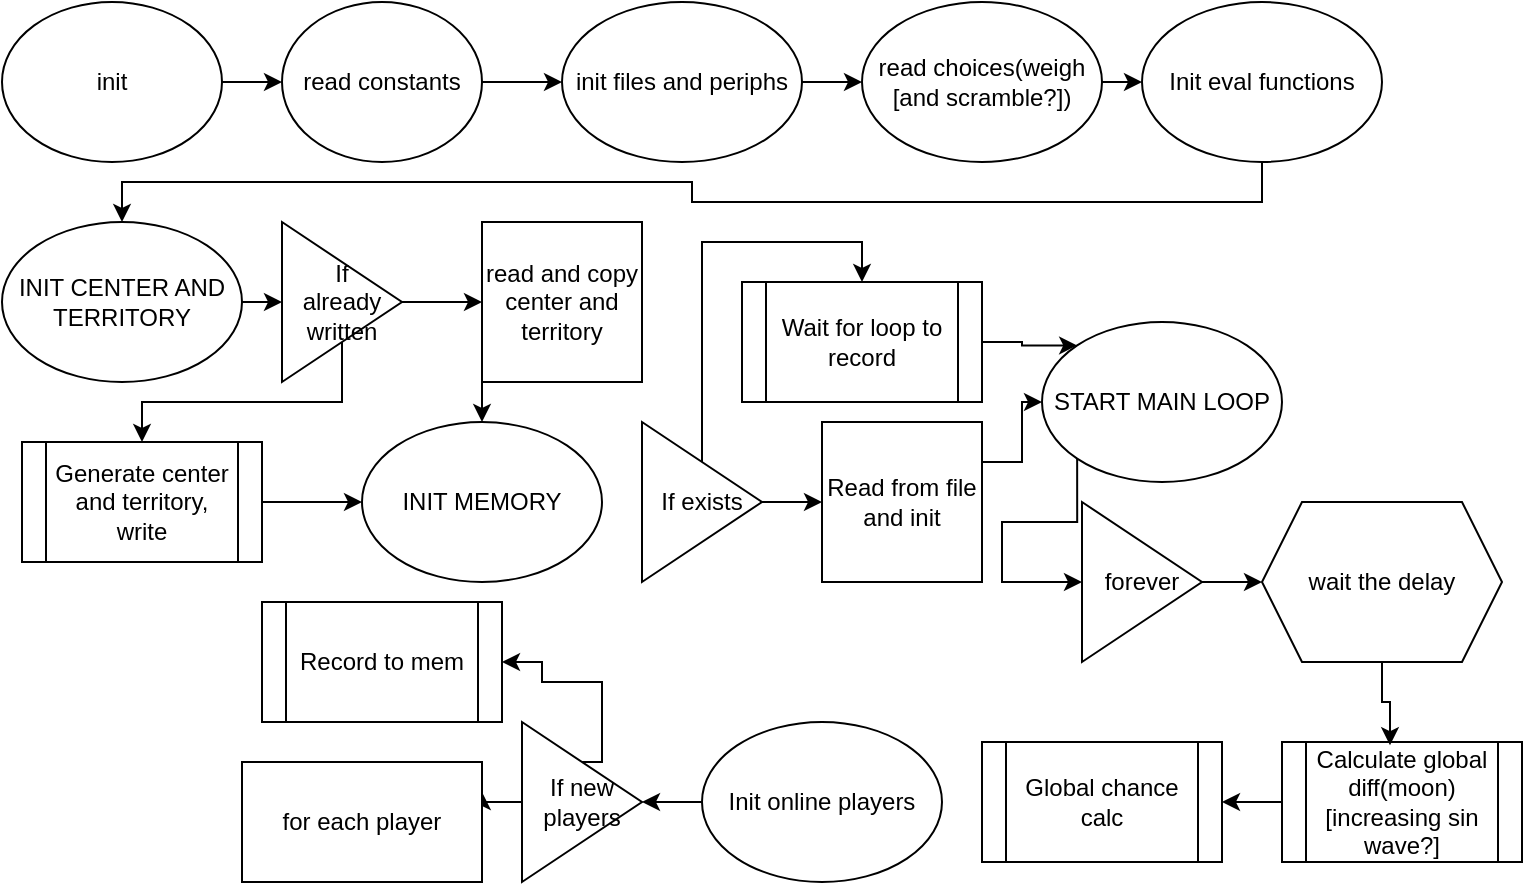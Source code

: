 <mxfile version="28.2.5">
  <diagram name="Page-1" id="qWRnz5nKGXzr9ujrPlYx">
    <mxGraphModel dx="1042" dy="527" grid="1" gridSize="10" guides="1" tooltips="1" connect="1" arrows="1" fold="1" page="1" pageScale="1" pageWidth="850" pageHeight="1100" math="0" shadow="0">
      <root>
        <mxCell id="0" />
        <mxCell id="1" parent="0" />
        <mxCell id="hV70AfB6hZY8dzN5Pmby-6" style="edgeStyle=orthogonalEdgeStyle;rounded=0;orthogonalLoop=1;jettySize=auto;html=1;entryX=0;entryY=0.5;entryDx=0;entryDy=0;" edge="1" parent="1" source="hV70AfB6hZY8dzN5Pmby-1" target="hV70AfB6hZY8dzN5Pmby-5">
          <mxGeometry relative="1" as="geometry" />
        </mxCell>
        <mxCell id="hV70AfB6hZY8dzN5Pmby-1" value="init" style="ellipse;whiteSpace=wrap;html=1;" vertex="1" parent="1">
          <mxGeometry width="110" height="80" as="geometry" />
        </mxCell>
        <mxCell id="hV70AfB6hZY8dzN5Pmby-9" style="edgeStyle=orthogonalEdgeStyle;rounded=0;orthogonalLoop=1;jettySize=auto;html=1;entryX=0;entryY=0.5;entryDx=0;entryDy=0;" edge="1" parent="1" source="hV70AfB6hZY8dzN5Pmby-5" target="hV70AfB6hZY8dzN5Pmby-8">
          <mxGeometry relative="1" as="geometry" />
        </mxCell>
        <mxCell id="hV70AfB6hZY8dzN5Pmby-5" value="read constants" style="ellipse;whiteSpace=wrap;html=1;" vertex="1" parent="1">
          <mxGeometry x="140" width="100" height="80" as="geometry" />
        </mxCell>
        <mxCell id="hV70AfB6hZY8dzN5Pmby-20" style="edgeStyle=orthogonalEdgeStyle;rounded=0;orthogonalLoop=1;jettySize=auto;html=1;exitX=1;exitY=0.5;exitDx=0;exitDy=0;entryX=0;entryY=0.5;entryDx=0;entryDy=0;" edge="1" parent="1" source="hV70AfB6hZY8dzN5Pmby-7" target="hV70AfB6hZY8dzN5Pmby-19">
          <mxGeometry relative="1" as="geometry" />
        </mxCell>
        <mxCell id="hV70AfB6hZY8dzN5Pmby-7" value="read choices(weigh [and scramble?])" style="ellipse;whiteSpace=wrap;html=1;" vertex="1" parent="1">
          <mxGeometry x="430" width="120" height="80" as="geometry" />
        </mxCell>
        <mxCell id="hV70AfB6hZY8dzN5Pmby-10" style="edgeStyle=orthogonalEdgeStyle;rounded=0;orthogonalLoop=1;jettySize=auto;html=1;entryX=0;entryY=0.5;entryDx=0;entryDy=0;" edge="1" parent="1" source="hV70AfB6hZY8dzN5Pmby-8" target="hV70AfB6hZY8dzN5Pmby-7">
          <mxGeometry relative="1" as="geometry" />
        </mxCell>
        <mxCell id="hV70AfB6hZY8dzN5Pmby-8" value="init files and periphs" style="ellipse;whiteSpace=wrap;html=1;" vertex="1" parent="1">
          <mxGeometry x="280" width="120" height="80" as="geometry" />
        </mxCell>
        <mxCell id="hV70AfB6hZY8dzN5Pmby-16" style="edgeStyle=orthogonalEdgeStyle;rounded=0;orthogonalLoop=1;jettySize=auto;html=1;exitX=1;exitY=0.5;exitDx=0;exitDy=0;entryX=0;entryY=0.5;entryDx=0;entryDy=0;" edge="1" parent="1" source="hV70AfB6hZY8dzN5Pmby-11" target="hV70AfB6hZY8dzN5Pmby-15">
          <mxGeometry relative="1" as="geometry" />
        </mxCell>
        <mxCell id="hV70AfB6hZY8dzN5Pmby-11" value="INIT CENTER AND TERRITORY" style="ellipse;whiteSpace=wrap;html=1;" vertex="1" parent="1">
          <mxGeometry y="110" width="120" height="80" as="geometry" />
        </mxCell>
        <mxCell id="hV70AfB6hZY8dzN5Pmby-18" style="edgeStyle=orthogonalEdgeStyle;rounded=0;orthogonalLoop=1;jettySize=auto;html=1;exitX=1;exitY=0.5;exitDx=0;exitDy=0;entryX=0;entryY=0.5;entryDx=0;entryDy=0;" edge="1" parent="1" source="hV70AfB6hZY8dzN5Pmby-15" target="hV70AfB6hZY8dzN5Pmby-17">
          <mxGeometry relative="1" as="geometry" />
        </mxCell>
        <mxCell id="hV70AfB6hZY8dzN5Pmby-23" style="edgeStyle=orthogonalEdgeStyle;rounded=0;orthogonalLoop=1;jettySize=auto;html=1;" edge="1" parent="1" source="hV70AfB6hZY8dzN5Pmby-15" target="hV70AfB6hZY8dzN5Pmby-22">
          <mxGeometry relative="1" as="geometry">
            <Array as="points">
              <mxPoint x="170" y="200" />
              <mxPoint x="70" y="200" />
            </Array>
          </mxGeometry>
        </mxCell>
        <mxCell id="hV70AfB6hZY8dzN5Pmby-15" value="If&lt;div&gt;already written&lt;/div&gt;" style="triangle;whiteSpace=wrap;html=1;" vertex="1" parent="1">
          <mxGeometry x="140" y="110" width="60" height="80" as="geometry" />
        </mxCell>
        <mxCell id="hV70AfB6hZY8dzN5Pmby-27" style="edgeStyle=orthogonalEdgeStyle;rounded=0;orthogonalLoop=1;jettySize=auto;html=1;exitX=0;exitY=1;exitDx=0;exitDy=0;entryX=0.5;entryY=0;entryDx=0;entryDy=0;" edge="1" parent="1" source="hV70AfB6hZY8dzN5Pmby-17" target="hV70AfB6hZY8dzN5Pmby-25">
          <mxGeometry relative="1" as="geometry" />
        </mxCell>
        <mxCell id="hV70AfB6hZY8dzN5Pmby-17" value="read and copy center and territory" style="whiteSpace=wrap;html=1;aspect=fixed;" vertex="1" parent="1">
          <mxGeometry x="240" y="110" width="80" height="80" as="geometry" />
        </mxCell>
        <mxCell id="hV70AfB6hZY8dzN5Pmby-21" style="edgeStyle=orthogonalEdgeStyle;rounded=0;orthogonalLoop=1;jettySize=auto;html=1;exitX=0.5;exitY=1;exitDx=0;exitDy=0;entryX=0.5;entryY=0;entryDx=0;entryDy=0;" edge="1" parent="1" source="hV70AfB6hZY8dzN5Pmby-19" target="hV70AfB6hZY8dzN5Pmby-11">
          <mxGeometry relative="1" as="geometry" />
        </mxCell>
        <mxCell id="hV70AfB6hZY8dzN5Pmby-19" value="Init eval functions" style="ellipse;whiteSpace=wrap;html=1;" vertex="1" parent="1">
          <mxGeometry x="570" width="120" height="80" as="geometry" />
        </mxCell>
        <mxCell id="hV70AfB6hZY8dzN5Pmby-26" style="edgeStyle=orthogonalEdgeStyle;rounded=0;orthogonalLoop=1;jettySize=auto;html=1;exitX=1;exitY=0.5;exitDx=0;exitDy=0;entryX=0;entryY=0.5;entryDx=0;entryDy=0;" edge="1" parent="1" source="hV70AfB6hZY8dzN5Pmby-22" target="hV70AfB6hZY8dzN5Pmby-25">
          <mxGeometry relative="1" as="geometry" />
        </mxCell>
        <mxCell id="hV70AfB6hZY8dzN5Pmby-22" value="Generate center and territory, write" style="shape=process;whiteSpace=wrap;html=1;backgroundOutline=1;" vertex="1" parent="1">
          <mxGeometry x="10" y="220" width="120" height="60" as="geometry" />
        </mxCell>
        <mxCell id="hV70AfB6hZY8dzN5Pmby-25" value="INIT MEMORY" style="ellipse;whiteSpace=wrap;html=1;" vertex="1" parent="1">
          <mxGeometry x="180" y="210" width="120" height="80" as="geometry" />
        </mxCell>
        <mxCell id="hV70AfB6hZY8dzN5Pmby-30" style="edgeStyle=orthogonalEdgeStyle;rounded=0;orthogonalLoop=1;jettySize=auto;html=1;exitX=1;exitY=0.5;exitDx=0;exitDy=0;" edge="1" parent="1" source="hV70AfB6hZY8dzN5Pmby-28" target="hV70AfB6hZY8dzN5Pmby-29">
          <mxGeometry relative="1" as="geometry" />
        </mxCell>
        <mxCell id="hV70AfB6hZY8dzN5Pmby-32" style="edgeStyle=orthogonalEdgeStyle;rounded=0;orthogonalLoop=1;jettySize=auto;html=1;exitX=0.5;exitY=1;exitDx=0;exitDy=0;entryX=0.5;entryY=0;entryDx=0;entryDy=0;" edge="1" parent="1" source="hV70AfB6hZY8dzN5Pmby-28" target="hV70AfB6hZY8dzN5Pmby-31">
          <mxGeometry relative="1" as="geometry" />
        </mxCell>
        <mxCell id="hV70AfB6hZY8dzN5Pmby-28" value="If exists" style="triangle;whiteSpace=wrap;html=1;" vertex="1" parent="1">
          <mxGeometry x="320" y="210" width="60" height="80" as="geometry" />
        </mxCell>
        <mxCell id="hV70AfB6hZY8dzN5Pmby-36" style="edgeStyle=orthogonalEdgeStyle;rounded=0;orthogonalLoop=1;jettySize=auto;html=1;exitX=1;exitY=0.25;exitDx=0;exitDy=0;" edge="1" parent="1" source="hV70AfB6hZY8dzN5Pmby-29" target="hV70AfB6hZY8dzN5Pmby-33">
          <mxGeometry relative="1" as="geometry" />
        </mxCell>
        <mxCell id="hV70AfB6hZY8dzN5Pmby-29" value="Read from file and init" style="whiteSpace=wrap;html=1;aspect=fixed;" vertex="1" parent="1">
          <mxGeometry x="410" y="210" width="80" height="80" as="geometry" />
        </mxCell>
        <mxCell id="hV70AfB6hZY8dzN5Pmby-35" style="edgeStyle=orthogonalEdgeStyle;rounded=0;orthogonalLoop=1;jettySize=auto;html=1;entryX=0;entryY=0;entryDx=0;entryDy=0;" edge="1" parent="1" source="hV70AfB6hZY8dzN5Pmby-31" target="hV70AfB6hZY8dzN5Pmby-33">
          <mxGeometry relative="1" as="geometry" />
        </mxCell>
        <mxCell id="hV70AfB6hZY8dzN5Pmby-31" value="Wait for loop to record" style="shape=process;whiteSpace=wrap;html=1;backgroundOutline=1;" vertex="1" parent="1">
          <mxGeometry x="370" y="140" width="120" height="60" as="geometry" />
        </mxCell>
        <mxCell id="hV70AfB6hZY8dzN5Pmby-37" style="edgeStyle=orthogonalEdgeStyle;rounded=0;orthogonalLoop=1;jettySize=auto;html=1;exitX=0;exitY=1;exitDx=0;exitDy=0;entryX=0;entryY=0.5;entryDx=0;entryDy=0;" edge="1" parent="1" source="hV70AfB6hZY8dzN5Pmby-33" target="hV70AfB6hZY8dzN5Pmby-34">
          <mxGeometry relative="1" as="geometry" />
        </mxCell>
        <mxCell id="hV70AfB6hZY8dzN5Pmby-33" value="START MAIN LOOP" style="ellipse;whiteSpace=wrap;html=1;" vertex="1" parent="1">
          <mxGeometry x="520" y="160" width="120" height="80" as="geometry" />
        </mxCell>
        <mxCell id="hV70AfB6hZY8dzN5Pmby-39" style="edgeStyle=orthogonalEdgeStyle;rounded=0;orthogonalLoop=1;jettySize=auto;html=1;exitX=1;exitY=0.5;exitDx=0;exitDy=0;entryX=0;entryY=0.5;entryDx=0;entryDy=0;" edge="1" parent="1" source="hV70AfB6hZY8dzN5Pmby-34" target="hV70AfB6hZY8dzN5Pmby-38">
          <mxGeometry relative="1" as="geometry" />
        </mxCell>
        <mxCell id="hV70AfB6hZY8dzN5Pmby-34" value="forever" style="triangle;whiteSpace=wrap;html=1;" vertex="1" parent="1">
          <mxGeometry x="540" y="250" width="60" height="80" as="geometry" />
        </mxCell>
        <mxCell id="hV70AfB6hZY8dzN5Pmby-38" value="wait the delay" style="shape=hexagon;perimeter=hexagonPerimeter2;whiteSpace=wrap;html=1;fixedSize=1;" vertex="1" parent="1">
          <mxGeometry x="630" y="250" width="120" height="80" as="geometry" />
        </mxCell>
        <mxCell id="hV70AfB6hZY8dzN5Pmby-43" style="edgeStyle=orthogonalEdgeStyle;rounded=0;orthogonalLoop=1;jettySize=auto;html=1;entryX=1;entryY=0.5;entryDx=0;entryDy=0;" edge="1" parent="1" source="hV70AfB6hZY8dzN5Pmby-40" target="hV70AfB6hZY8dzN5Pmby-42">
          <mxGeometry relative="1" as="geometry" />
        </mxCell>
        <mxCell id="hV70AfB6hZY8dzN5Pmby-40" value="Calculate global diff(moon)[increasing sin wave?]" style="shape=process;whiteSpace=wrap;html=1;backgroundOutline=1;" vertex="1" parent="1">
          <mxGeometry x="640" y="370" width="120" height="60" as="geometry" />
        </mxCell>
        <mxCell id="hV70AfB6hZY8dzN5Pmby-41" style="edgeStyle=orthogonalEdgeStyle;rounded=0;orthogonalLoop=1;jettySize=auto;html=1;exitX=0.5;exitY=1;exitDx=0;exitDy=0;entryX=0.45;entryY=0.027;entryDx=0;entryDy=0;entryPerimeter=0;" edge="1" parent="1" source="hV70AfB6hZY8dzN5Pmby-38" target="hV70AfB6hZY8dzN5Pmby-40">
          <mxGeometry relative="1" as="geometry" />
        </mxCell>
        <mxCell id="hV70AfB6hZY8dzN5Pmby-42" value="Global chance calc" style="shape=process;whiteSpace=wrap;html=1;backgroundOutline=1;" vertex="1" parent="1">
          <mxGeometry x="490" y="370" width="120" height="60" as="geometry" />
        </mxCell>
        <mxCell id="hV70AfB6hZY8dzN5Pmby-50" style="edgeStyle=orthogonalEdgeStyle;rounded=0;orthogonalLoop=1;jettySize=auto;html=1;exitX=0;exitY=0.5;exitDx=0;exitDy=0;entryX=1;entryY=0.5;entryDx=0;entryDy=0;" edge="1" parent="1" source="hV70AfB6hZY8dzN5Pmby-44" target="hV70AfB6hZY8dzN5Pmby-45">
          <mxGeometry relative="1" as="geometry" />
        </mxCell>
        <mxCell id="hV70AfB6hZY8dzN5Pmby-44" value="Init online players" style="ellipse;whiteSpace=wrap;html=1;" vertex="1" parent="1">
          <mxGeometry x="350" y="360" width="120" height="80" as="geometry" />
        </mxCell>
        <mxCell id="hV70AfB6hZY8dzN5Pmby-49" style="edgeStyle=orthogonalEdgeStyle;rounded=0;orthogonalLoop=1;jettySize=auto;html=1;exitX=0.5;exitY=0;exitDx=0;exitDy=0;entryX=1;entryY=0.5;entryDx=0;entryDy=0;" edge="1" parent="1" source="hV70AfB6hZY8dzN5Pmby-45" target="hV70AfB6hZY8dzN5Pmby-47">
          <mxGeometry relative="1" as="geometry">
            <Array as="points">
              <mxPoint x="300" y="380" />
              <mxPoint x="300" y="340" />
              <mxPoint x="270" y="340" />
              <mxPoint x="270" y="330" />
            </Array>
          </mxGeometry>
        </mxCell>
        <mxCell id="hV70AfB6hZY8dzN5Pmby-53" style="edgeStyle=orthogonalEdgeStyle;rounded=0;orthogonalLoop=1;jettySize=auto;html=1;exitX=0;exitY=0.5;exitDx=0;exitDy=0;entryX=1;entryY=0.25;entryDx=0;entryDy=0;" edge="1" parent="1" source="hV70AfB6hZY8dzN5Pmby-45" target="hV70AfB6hZY8dzN5Pmby-52">
          <mxGeometry relative="1" as="geometry" />
        </mxCell>
        <mxCell id="hV70AfB6hZY8dzN5Pmby-45" value="If new players" style="triangle;whiteSpace=wrap;html=1;rotation=0;" vertex="1" parent="1">
          <mxGeometry x="260" y="360" width="60" height="80" as="geometry" />
        </mxCell>
        <mxCell id="hV70AfB6hZY8dzN5Pmby-47" value="Record to mem" style="shape=process;whiteSpace=wrap;html=1;backgroundOutline=1;" vertex="1" parent="1">
          <mxGeometry x="130" y="300" width="120" height="60" as="geometry" />
        </mxCell>
        <mxCell id="hV70AfB6hZY8dzN5Pmby-52" value="for each player" style="rounded=0;whiteSpace=wrap;html=1;" vertex="1" parent="1">
          <mxGeometry x="120" y="380" width="120" height="60" as="geometry" />
        </mxCell>
      </root>
    </mxGraphModel>
  </diagram>
</mxfile>
